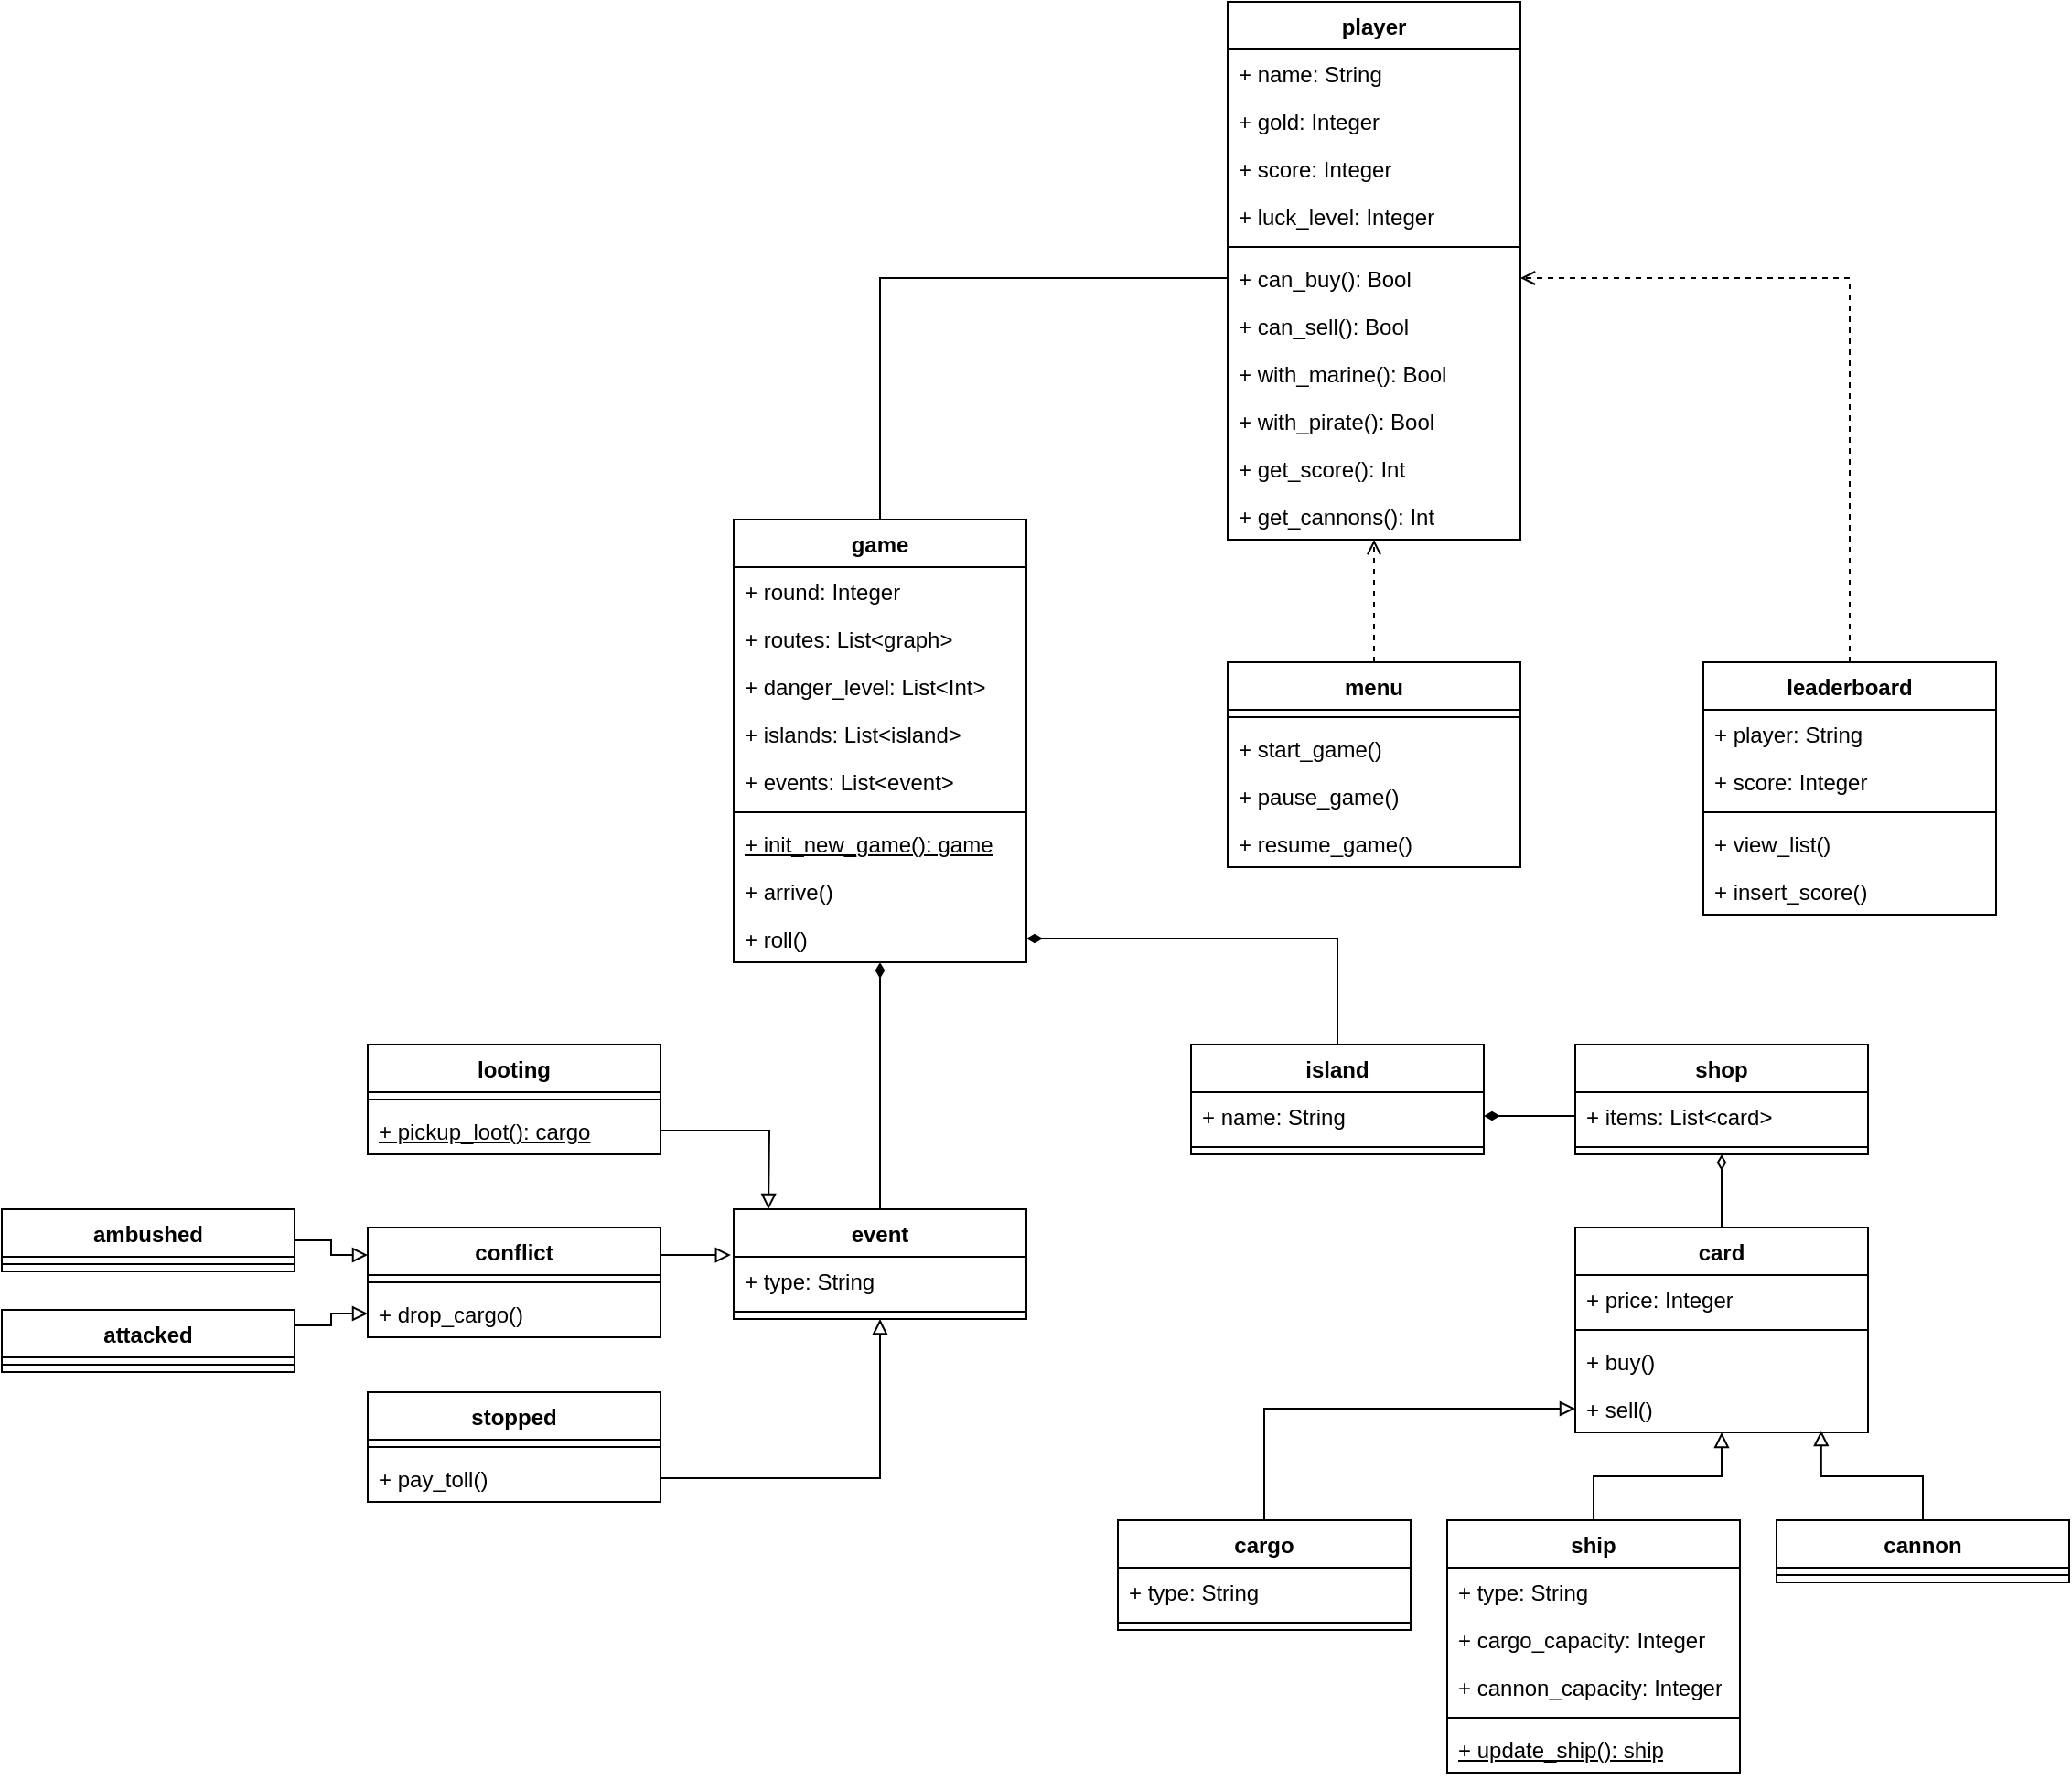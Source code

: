 <mxfile version="25.0.1">
  <diagram name="Seite-1" id="_JC4mflx_k2KL2xiCxkJ">
    <mxGraphModel dx="2555" dy="2091" grid="1" gridSize="10" guides="1" tooltips="1" connect="1" arrows="1" fold="1" page="1" pageScale="1" pageWidth="827" pageHeight="1169" math="0" shadow="0">
      <root>
        <mxCell id="0" />
        <mxCell id="1" parent="0" />
        <mxCell id="mlDTRLfmQTvmE1PuIzb_-2" value="player" style="swimlane;fontStyle=1;align=center;verticalAlign=top;childLayout=stackLayout;horizontal=1;startSize=26;horizontalStack=0;resizeParent=1;resizeParentMax=0;resizeLast=0;collapsible=1;marginBottom=0;whiteSpace=wrap;html=1;" vertex="1" parent="1">
          <mxGeometry x="320" y="-130" width="160" height="294" as="geometry" />
        </mxCell>
        <mxCell id="mlDTRLfmQTvmE1PuIzb_-3" value="+ name: String" style="text;strokeColor=none;fillColor=none;align=left;verticalAlign=top;spacingLeft=4;spacingRight=4;overflow=hidden;rotatable=0;points=[[0,0.5],[1,0.5]];portConstraint=eastwest;whiteSpace=wrap;html=1;" vertex="1" parent="mlDTRLfmQTvmE1PuIzb_-2">
          <mxGeometry y="26" width="160" height="26" as="geometry" />
        </mxCell>
        <mxCell id="mlDTRLfmQTvmE1PuIzb_-16" value="+ gold: Integer" style="text;strokeColor=none;fillColor=none;align=left;verticalAlign=top;spacingLeft=4;spacingRight=4;overflow=hidden;rotatable=0;points=[[0,0.5],[1,0.5]];portConstraint=eastwest;whiteSpace=wrap;html=1;" vertex="1" parent="mlDTRLfmQTvmE1PuIzb_-2">
          <mxGeometry y="52" width="160" height="26" as="geometry" />
        </mxCell>
        <mxCell id="mlDTRLfmQTvmE1PuIzb_-17" value="+ score: Integer" style="text;strokeColor=none;fillColor=none;align=left;verticalAlign=top;spacingLeft=4;spacingRight=4;overflow=hidden;rotatable=0;points=[[0,0.5],[1,0.5]];portConstraint=eastwest;whiteSpace=wrap;html=1;" vertex="1" parent="mlDTRLfmQTvmE1PuIzb_-2">
          <mxGeometry y="78" width="160" height="26" as="geometry" />
        </mxCell>
        <mxCell id="mlDTRLfmQTvmE1PuIzb_-71" value="+ luck_level: Integer" style="text;strokeColor=none;fillColor=none;align=left;verticalAlign=top;spacingLeft=4;spacingRight=4;overflow=hidden;rotatable=0;points=[[0,0.5],[1,0.5]];portConstraint=eastwest;whiteSpace=wrap;html=1;" vertex="1" parent="mlDTRLfmQTvmE1PuIzb_-2">
          <mxGeometry y="104" width="160" height="26" as="geometry" />
        </mxCell>
        <mxCell id="mlDTRLfmQTvmE1PuIzb_-4" value="" style="line;strokeWidth=1;fillColor=none;align=left;verticalAlign=middle;spacingTop=-1;spacingLeft=3;spacingRight=3;rotatable=0;labelPosition=right;points=[];portConstraint=eastwest;strokeColor=inherit;" vertex="1" parent="mlDTRLfmQTvmE1PuIzb_-2">
          <mxGeometry y="130" width="160" height="8" as="geometry" />
        </mxCell>
        <mxCell id="mlDTRLfmQTvmE1PuIzb_-5" value="+ can_buy(): Bool" style="text;strokeColor=none;fillColor=none;align=left;verticalAlign=top;spacingLeft=4;spacingRight=4;overflow=hidden;rotatable=0;points=[[0,0.5],[1,0.5]];portConstraint=eastwest;whiteSpace=wrap;html=1;" vertex="1" parent="mlDTRLfmQTvmE1PuIzb_-2">
          <mxGeometry y="138" width="160" height="26" as="geometry" />
        </mxCell>
        <mxCell id="mlDTRLfmQTvmE1PuIzb_-68" value="+ can_sell(): Bool" style="text;strokeColor=none;fillColor=none;align=left;verticalAlign=top;spacingLeft=4;spacingRight=4;overflow=hidden;rotatable=0;points=[[0,0.5],[1,0.5]];portConstraint=eastwest;whiteSpace=wrap;html=1;" vertex="1" parent="mlDTRLfmQTvmE1PuIzb_-2">
          <mxGeometry y="164" width="160" height="26" as="geometry" />
        </mxCell>
        <mxCell id="mlDTRLfmQTvmE1PuIzb_-69" value="+ with_marine(): Bool" style="text;strokeColor=none;fillColor=none;align=left;verticalAlign=top;spacingLeft=4;spacingRight=4;overflow=hidden;rotatable=0;points=[[0,0.5],[1,0.5]];portConstraint=eastwest;whiteSpace=wrap;html=1;" vertex="1" parent="mlDTRLfmQTvmE1PuIzb_-2">
          <mxGeometry y="190" width="160" height="26" as="geometry" />
        </mxCell>
        <mxCell id="mlDTRLfmQTvmE1PuIzb_-70" value="+ with_pirate(): Bool" style="text;strokeColor=none;fillColor=none;align=left;verticalAlign=top;spacingLeft=4;spacingRight=4;overflow=hidden;rotatable=0;points=[[0,0.5],[1,0.5]];portConstraint=eastwest;whiteSpace=wrap;html=1;" vertex="1" parent="mlDTRLfmQTvmE1PuIzb_-2">
          <mxGeometry y="216" width="160" height="26" as="geometry" />
        </mxCell>
        <mxCell id="mlDTRLfmQTvmE1PuIzb_-115" value="+ get_score(): Int" style="text;strokeColor=none;fillColor=none;align=left;verticalAlign=top;spacingLeft=4;spacingRight=4;overflow=hidden;rotatable=0;points=[[0,0.5],[1,0.5]];portConstraint=eastwest;whiteSpace=wrap;html=1;" vertex="1" parent="mlDTRLfmQTvmE1PuIzb_-2">
          <mxGeometry y="242" width="160" height="26" as="geometry" />
        </mxCell>
        <mxCell id="mlDTRLfmQTvmE1PuIzb_-116" value="+ get_cannons(): Int" style="text;strokeColor=none;fillColor=none;align=left;verticalAlign=top;spacingLeft=4;spacingRight=4;overflow=hidden;rotatable=0;points=[[0,0.5],[1,0.5]];portConstraint=eastwest;whiteSpace=wrap;html=1;" vertex="1" parent="mlDTRLfmQTvmE1PuIzb_-2">
          <mxGeometry y="268" width="160" height="26" as="geometry" />
        </mxCell>
        <mxCell id="mlDTRLfmQTvmE1PuIzb_-6" value="game" style="swimlane;fontStyle=1;align=center;verticalAlign=top;childLayout=stackLayout;horizontal=1;startSize=26;horizontalStack=0;resizeParent=1;resizeParentMax=0;resizeLast=0;collapsible=1;marginBottom=0;whiteSpace=wrap;html=1;" vertex="1" parent="1">
          <mxGeometry x="50" y="153" width="160" height="242" as="geometry" />
        </mxCell>
        <mxCell id="mlDTRLfmQTvmE1PuIzb_-7" value="+ round: Integer" style="text;strokeColor=none;fillColor=none;align=left;verticalAlign=top;spacingLeft=4;spacingRight=4;overflow=hidden;rotatable=0;points=[[0,0.5],[1,0.5]];portConstraint=eastwest;whiteSpace=wrap;html=1;" vertex="1" parent="mlDTRLfmQTvmE1PuIzb_-6">
          <mxGeometry y="26" width="160" height="26" as="geometry" />
        </mxCell>
        <mxCell id="mlDTRLfmQTvmE1PuIzb_-24" value="+ routes: List&amp;lt;graph&amp;gt;" style="text;strokeColor=none;fillColor=none;align=left;verticalAlign=top;spacingLeft=4;spacingRight=4;overflow=hidden;rotatable=0;points=[[0,0.5],[1,0.5]];portConstraint=eastwest;whiteSpace=wrap;html=1;" vertex="1" parent="mlDTRLfmQTvmE1PuIzb_-6">
          <mxGeometry y="52" width="160" height="26" as="geometry" />
        </mxCell>
        <mxCell id="mlDTRLfmQTvmE1PuIzb_-25" value="+ danger_level: List&amp;lt;Int&amp;gt;" style="text;strokeColor=none;fillColor=none;align=left;verticalAlign=top;spacingLeft=4;spacingRight=4;overflow=hidden;rotatable=0;points=[[0,0.5],[1,0.5]];portConstraint=eastwest;whiteSpace=wrap;html=1;" vertex="1" parent="mlDTRLfmQTvmE1PuIzb_-6">
          <mxGeometry y="78" width="160" height="26" as="geometry" />
        </mxCell>
        <mxCell id="mlDTRLfmQTvmE1PuIzb_-26" value="+ islands: List&amp;lt;island&amp;gt;" style="text;strokeColor=none;fillColor=none;align=left;verticalAlign=top;spacingLeft=4;spacingRight=4;overflow=hidden;rotatable=0;points=[[0,0.5],[1,0.5]];portConstraint=eastwest;whiteSpace=wrap;html=1;" vertex="1" parent="mlDTRLfmQTvmE1PuIzb_-6">
          <mxGeometry y="104" width="160" height="26" as="geometry" />
        </mxCell>
        <mxCell id="mlDTRLfmQTvmE1PuIzb_-46" value="+ events: List&amp;lt;event&amp;gt;" style="text;strokeColor=none;fillColor=none;align=left;verticalAlign=top;spacingLeft=4;spacingRight=4;overflow=hidden;rotatable=0;points=[[0,0.5],[1,0.5]];portConstraint=eastwest;whiteSpace=wrap;html=1;" vertex="1" parent="mlDTRLfmQTvmE1PuIzb_-6">
          <mxGeometry y="130" width="160" height="26" as="geometry" />
        </mxCell>
        <mxCell id="mlDTRLfmQTvmE1PuIzb_-8" value="" style="line;strokeWidth=1;fillColor=none;align=left;verticalAlign=middle;spacingTop=-1;spacingLeft=3;spacingRight=3;rotatable=0;labelPosition=right;points=[];portConstraint=eastwest;strokeColor=inherit;" vertex="1" parent="mlDTRLfmQTvmE1PuIzb_-6">
          <mxGeometry y="156" width="160" height="8" as="geometry" />
        </mxCell>
        <mxCell id="mlDTRLfmQTvmE1PuIzb_-9" value="&lt;u&gt;+ init_new_game(): game&lt;/u&gt;" style="text;strokeColor=none;fillColor=none;align=left;verticalAlign=top;spacingLeft=4;spacingRight=4;overflow=hidden;rotatable=0;points=[[0,0.5],[1,0.5]];portConstraint=eastwest;whiteSpace=wrap;html=1;" vertex="1" parent="mlDTRLfmQTvmE1PuIzb_-6">
          <mxGeometry y="164" width="160" height="26" as="geometry" />
        </mxCell>
        <mxCell id="mlDTRLfmQTvmE1PuIzb_-103" value="+ arrive()" style="text;strokeColor=none;fillColor=none;align=left;verticalAlign=top;spacingLeft=4;spacingRight=4;overflow=hidden;rotatable=0;points=[[0,0.5],[1,0.5]];portConstraint=eastwest;whiteSpace=wrap;html=1;" vertex="1" parent="mlDTRLfmQTvmE1PuIzb_-6">
          <mxGeometry y="190" width="160" height="26" as="geometry" />
        </mxCell>
        <mxCell id="mlDTRLfmQTvmE1PuIzb_-114" value="+ roll()" style="text;strokeColor=none;fillColor=none;align=left;verticalAlign=top;spacingLeft=4;spacingRight=4;overflow=hidden;rotatable=0;points=[[0,0.5],[1,0.5]];portConstraint=eastwest;whiteSpace=wrap;html=1;" vertex="1" parent="mlDTRLfmQTvmE1PuIzb_-6">
          <mxGeometry y="216" width="160" height="26" as="geometry" />
        </mxCell>
        <mxCell id="mlDTRLfmQTvmE1PuIzb_-10" value="leaderboard" style="swimlane;fontStyle=1;align=center;verticalAlign=top;childLayout=stackLayout;horizontal=1;startSize=26;horizontalStack=0;resizeParent=1;resizeParentMax=0;resizeLast=0;collapsible=1;marginBottom=0;whiteSpace=wrap;html=1;" vertex="1" parent="1">
          <mxGeometry x="580" y="231" width="160" height="138" as="geometry" />
        </mxCell>
        <mxCell id="mlDTRLfmQTvmE1PuIzb_-11" value="+ player: String" style="text;strokeColor=none;fillColor=none;align=left;verticalAlign=top;spacingLeft=4;spacingRight=4;overflow=hidden;rotatable=0;points=[[0,0.5],[1,0.5]];portConstraint=eastwest;whiteSpace=wrap;html=1;" vertex="1" parent="mlDTRLfmQTvmE1PuIzb_-10">
          <mxGeometry y="26" width="160" height="26" as="geometry" />
        </mxCell>
        <mxCell id="mlDTRLfmQTvmE1PuIzb_-14" value="+ score: Integer" style="text;strokeColor=none;fillColor=none;align=left;verticalAlign=top;spacingLeft=4;spacingRight=4;overflow=hidden;rotatable=0;points=[[0,0.5],[1,0.5]];portConstraint=eastwest;whiteSpace=wrap;html=1;" vertex="1" parent="mlDTRLfmQTvmE1PuIzb_-10">
          <mxGeometry y="52" width="160" height="26" as="geometry" />
        </mxCell>
        <mxCell id="mlDTRLfmQTvmE1PuIzb_-12" value="" style="line;strokeWidth=1;fillColor=none;align=left;verticalAlign=middle;spacingTop=-1;spacingLeft=3;spacingRight=3;rotatable=0;labelPosition=right;points=[];portConstraint=eastwest;strokeColor=inherit;" vertex="1" parent="mlDTRLfmQTvmE1PuIzb_-10">
          <mxGeometry y="78" width="160" height="8" as="geometry" />
        </mxCell>
        <mxCell id="mlDTRLfmQTvmE1PuIzb_-13" value="+ view_list()" style="text;strokeColor=none;fillColor=none;align=left;verticalAlign=top;spacingLeft=4;spacingRight=4;overflow=hidden;rotatable=0;points=[[0,0.5],[1,0.5]];portConstraint=eastwest;whiteSpace=wrap;html=1;" vertex="1" parent="mlDTRLfmQTvmE1PuIzb_-10">
          <mxGeometry y="86" width="160" height="26" as="geometry" />
        </mxCell>
        <mxCell id="mlDTRLfmQTvmE1PuIzb_-15" value="+ insert_score()" style="text;strokeColor=none;fillColor=none;align=left;verticalAlign=top;spacingLeft=4;spacingRight=4;overflow=hidden;rotatable=0;points=[[0,0.5],[1,0.5]];portConstraint=eastwest;whiteSpace=wrap;html=1;" vertex="1" parent="mlDTRLfmQTvmE1PuIzb_-10">
          <mxGeometry y="112" width="160" height="26" as="geometry" />
        </mxCell>
        <mxCell id="mlDTRLfmQTvmE1PuIzb_-45" style="edgeStyle=orthogonalEdgeStyle;rounded=0;orthogonalLoop=1;jettySize=auto;html=1;exitX=0.5;exitY=0;exitDx=0;exitDy=0;dashed=1;endArrow=open;endFill=0;" edge="1" parent="1" source="mlDTRLfmQTvmE1PuIzb_-18" target="mlDTRLfmQTvmE1PuIzb_-2">
          <mxGeometry relative="1" as="geometry" />
        </mxCell>
        <mxCell id="mlDTRLfmQTvmE1PuIzb_-18" value="menu" style="swimlane;fontStyle=1;align=center;verticalAlign=top;childLayout=stackLayout;horizontal=1;startSize=26;horizontalStack=0;resizeParent=1;resizeParentMax=0;resizeLast=0;collapsible=1;marginBottom=0;whiteSpace=wrap;html=1;" vertex="1" parent="1">
          <mxGeometry x="320" y="231" width="160" height="112" as="geometry" />
        </mxCell>
        <mxCell id="mlDTRLfmQTvmE1PuIzb_-20" value="" style="line;strokeWidth=1;fillColor=none;align=left;verticalAlign=middle;spacingTop=-1;spacingLeft=3;spacingRight=3;rotatable=0;labelPosition=right;points=[];portConstraint=eastwest;strokeColor=inherit;" vertex="1" parent="mlDTRLfmQTvmE1PuIzb_-18">
          <mxGeometry y="26" width="160" height="8" as="geometry" />
        </mxCell>
        <mxCell id="mlDTRLfmQTvmE1PuIzb_-21" value="+ start_game()" style="text;strokeColor=none;fillColor=none;align=left;verticalAlign=top;spacingLeft=4;spacingRight=4;overflow=hidden;rotatable=0;points=[[0,0.5],[1,0.5]];portConstraint=eastwest;whiteSpace=wrap;html=1;" vertex="1" parent="mlDTRLfmQTvmE1PuIzb_-18">
          <mxGeometry y="34" width="160" height="26" as="geometry" />
        </mxCell>
        <mxCell id="mlDTRLfmQTvmE1PuIzb_-22" value="+ pause_game()" style="text;strokeColor=none;fillColor=none;align=left;verticalAlign=top;spacingLeft=4;spacingRight=4;overflow=hidden;rotatable=0;points=[[0,0.5],[1,0.5]];portConstraint=eastwest;whiteSpace=wrap;html=1;" vertex="1" parent="mlDTRLfmQTvmE1PuIzb_-18">
          <mxGeometry y="60" width="160" height="26" as="geometry" />
        </mxCell>
        <mxCell id="mlDTRLfmQTvmE1PuIzb_-23" value="+ resume_game()" style="text;strokeColor=none;fillColor=none;align=left;verticalAlign=top;spacingLeft=4;spacingRight=4;overflow=hidden;rotatable=0;points=[[0,0.5],[1,0.5]];portConstraint=eastwest;whiteSpace=wrap;html=1;" vertex="1" parent="mlDTRLfmQTvmE1PuIzb_-18">
          <mxGeometry y="86" width="160" height="26" as="geometry" />
        </mxCell>
        <mxCell id="mlDTRLfmQTvmE1PuIzb_-113" style="edgeStyle=orthogonalEdgeStyle;rounded=0;orthogonalLoop=1;jettySize=auto;html=1;exitX=0.5;exitY=0;exitDx=0;exitDy=0;endArrow=diamondThin;endFill=1;" edge="1" parent="1" source="mlDTRLfmQTvmE1PuIzb_-27" target="mlDTRLfmQTvmE1PuIzb_-6">
          <mxGeometry relative="1" as="geometry" />
        </mxCell>
        <mxCell id="mlDTRLfmQTvmE1PuIzb_-27" value="event" style="swimlane;fontStyle=1;align=center;verticalAlign=top;childLayout=stackLayout;horizontal=1;startSize=26;horizontalStack=0;resizeParent=1;resizeParentMax=0;resizeLast=0;collapsible=1;marginBottom=0;whiteSpace=wrap;html=1;" vertex="1" parent="1">
          <mxGeometry x="50" y="530" width="160" height="60" as="geometry" />
        </mxCell>
        <mxCell id="mlDTRLfmQTvmE1PuIzb_-28" value="+ type: String" style="text;strokeColor=none;fillColor=none;align=left;verticalAlign=top;spacingLeft=4;spacingRight=4;overflow=hidden;rotatable=0;points=[[0,0.5],[1,0.5]];portConstraint=eastwest;whiteSpace=wrap;html=1;" vertex="1" parent="mlDTRLfmQTvmE1PuIzb_-27">
          <mxGeometry y="26" width="160" height="26" as="geometry" />
        </mxCell>
        <mxCell id="mlDTRLfmQTvmE1PuIzb_-29" value="" style="line;strokeWidth=1;fillColor=none;align=left;verticalAlign=middle;spacingTop=-1;spacingLeft=3;spacingRight=3;rotatable=0;labelPosition=right;points=[];portConstraint=eastwest;strokeColor=inherit;" vertex="1" parent="mlDTRLfmQTvmE1PuIzb_-27">
          <mxGeometry y="52" width="160" height="8" as="geometry" />
        </mxCell>
        <mxCell id="mlDTRLfmQTvmE1PuIzb_-117" style="edgeStyle=orthogonalEdgeStyle;rounded=0;orthogonalLoop=1;jettySize=auto;html=1;exitX=0.5;exitY=0;exitDx=0;exitDy=0;entryX=1;entryY=0.5;entryDx=0;entryDy=0;endArrow=diamondThin;endFill=1;" edge="1" parent="1" source="mlDTRLfmQTvmE1PuIzb_-31" target="mlDTRLfmQTvmE1PuIzb_-114">
          <mxGeometry relative="1" as="geometry" />
        </mxCell>
        <mxCell id="mlDTRLfmQTvmE1PuIzb_-31" value="island" style="swimlane;fontStyle=1;align=center;verticalAlign=top;childLayout=stackLayout;horizontal=1;startSize=26;horizontalStack=0;resizeParent=1;resizeParentMax=0;resizeLast=0;collapsible=1;marginBottom=0;whiteSpace=wrap;html=1;" vertex="1" parent="1">
          <mxGeometry x="300" y="440" width="160" height="60" as="geometry" />
        </mxCell>
        <mxCell id="mlDTRLfmQTvmE1PuIzb_-32" value="+ name: String" style="text;strokeColor=none;fillColor=none;align=left;verticalAlign=top;spacingLeft=4;spacingRight=4;overflow=hidden;rotatable=0;points=[[0,0.5],[1,0.5]];portConstraint=eastwest;whiteSpace=wrap;html=1;" vertex="1" parent="mlDTRLfmQTvmE1PuIzb_-31">
          <mxGeometry y="26" width="160" height="26" as="geometry" />
        </mxCell>
        <mxCell id="mlDTRLfmQTvmE1PuIzb_-33" value="" style="line;strokeWidth=1;fillColor=none;align=left;verticalAlign=middle;spacingTop=-1;spacingLeft=3;spacingRight=3;rotatable=0;labelPosition=right;points=[];portConstraint=eastwest;strokeColor=inherit;" vertex="1" parent="mlDTRLfmQTvmE1PuIzb_-31">
          <mxGeometry y="52" width="160" height="8" as="geometry" />
        </mxCell>
        <mxCell id="mlDTRLfmQTvmE1PuIzb_-72" style="edgeStyle=orthogonalEdgeStyle;rounded=0;orthogonalLoop=1;jettySize=auto;html=1;exitX=0.5;exitY=0;exitDx=0;exitDy=0;entryX=0.5;entryY=1;entryDx=0;entryDy=0;endArrow=diamondThin;endFill=0;" edge="1" parent="1" source="mlDTRLfmQTvmE1PuIzb_-47" target="mlDTRLfmQTvmE1PuIzb_-35">
          <mxGeometry relative="1" as="geometry" />
        </mxCell>
        <mxCell id="mlDTRLfmQTvmE1PuIzb_-35" value="shop" style="swimlane;fontStyle=1;align=center;verticalAlign=top;childLayout=stackLayout;horizontal=1;startSize=26;horizontalStack=0;resizeParent=1;resizeParentMax=0;resizeLast=0;collapsible=1;marginBottom=0;whiteSpace=wrap;html=1;" vertex="1" parent="1">
          <mxGeometry x="510" y="440" width="160" height="60" as="geometry" />
        </mxCell>
        <mxCell id="mlDTRLfmQTvmE1PuIzb_-36" value="+ items: List&amp;lt;card&amp;gt;" style="text;strokeColor=none;fillColor=none;align=left;verticalAlign=top;spacingLeft=4;spacingRight=4;overflow=hidden;rotatable=0;points=[[0,0.5],[1,0.5]];portConstraint=eastwest;whiteSpace=wrap;html=1;" vertex="1" parent="mlDTRLfmQTvmE1PuIzb_-35">
          <mxGeometry y="26" width="160" height="26" as="geometry" />
        </mxCell>
        <mxCell id="mlDTRLfmQTvmE1PuIzb_-37" value="" style="line;strokeWidth=1;fillColor=none;align=left;verticalAlign=middle;spacingTop=-1;spacingLeft=3;spacingRight=3;rotatable=0;labelPosition=right;points=[];portConstraint=eastwest;strokeColor=inherit;" vertex="1" parent="mlDTRLfmQTvmE1PuIzb_-35">
          <mxGeometry y="52" width="160" height="8" as="geometry" />
        </mxCell>
        <mxCell id="mlDTRLfmQTvmE1PuIzb_-43" style="edgeStyle=orthogonalEdgeStyle;rounded=0;orthogonalLoop=1;jettySize=auto;html=1;exitX=0;exitY=0.5;exitDx=0;exitDy=0;entryX=0.5;entryY=0;entryDx=0;entryDy=0;endArrow=none;endFill=0;" edge="1" parent="1" source="mlDTRLfmQTvmE1PuIzb_-5" target="mlDTRLfmQTvmE1PuIzb_-6">
          <mxGeometry relative="1" as="geometry" />
        </mxCell>
        <mxCell id="mlDTRLfmQTvmE1PuIzb_-44" style="edgeStyle=orthogonalEdgeStyle;rounded=0;orthogonalLoop=1;jettySize=auto;html=1;exitX=0.5;exitY=0;exitDx=0;exitDy=0;entryX=1;entryY=0.5;entryDx=0;entryDy=0;dashed=1;endArrow=open;endFill=0;" edge="1" parent="1" source="mlDTRLfmQTvmE1PuIzb_-10" target="mlDTRLfmQTvmE1PuIzb_-5">
          <mxGeometry relative="1" as="geometry" />
        </mxCell>
        <mxCell id="mlDTRLfmQTvmE1PuIzb_-47" value="card" style="swimlane;fontStyle=1;align=center;verticalAlign=top;childLayout=stackLayout;horizontal=1;startSize=26;horizontalStack=0;resizeParent=1;resizeParentMax=0;resizeLast=0;collapsible=1;marginBottom=0;whiteSpace=wrap;html=1;" vertex="1" parent="1">
          <mxGeometry x="510" y="540" width="160" height="112" as="geometry" />
        </mxCell>
        <mxCell id="mlDTRLfmQTvmE1PuIzb_-53" value="+ price: Integer" style="text;strokeColor=none;fillColor=none;align=left;verticalAlign=top;spacingLeft=4;spacingRight=4;overflow=hidden;rotatable=0;points=[[0,0.5],[1,0.5]];portConstraint=eastwest;whiteSpace=wrap;html=1;" vertex="1" parent="mlDTRLfmQTvmE1PuIzb_-47">
          <mxGeometry y="26" width="160" height="26" as="geometry" />
        </mxCell>
        <mxCell id="mlDTRLfmQTvmE1PuIzb_-49" value="" style="line;strokeWidth=1;fillColor=none;align=left;verticalAlign=middle;spacingTop=-1;spacingLeft=3;spacingRight=3;rotatable=0;labelPosition=right;points=[];portConstraint=eastwest;strokeColor=inherit;" vertex="1" parent="mlDTRLfmQTvmE1PuIzb_-47">
          <mxGeometry y="52" width="160" height="8" as="geometry" />
        </mxCell>
        <mxCell id="mlDTRLfmQTvmE1PuIzb_-50" value="+ buy()" style="text;strokeColor=none;fillColor=none;align=left;verticalAlign=top;spacingLeft=4;spacingRight=4;overflow=hidden;rotatable=0;points=[[0,0.5],[1,0.5]];portConstraint=eastwest;whiteSpace=wrap;html=1;" vertex="1" parent="mlDTRLfmQTvmE1PuIzb_-47">
          <mxGeometry y="60" width="160" height="26" as="geometry" />
        </mxCell>
        <mxCell id="mlDTRLfmQTvmE1PuIzb_-51" value="+ sell()" style="text;strokeColor=none;fillColor=none;align=left;verticalAlign=top;spacingLeft=4;spacingRight=4;overflow=hidden;rotatable=0;points=[[0,0.5],[1,0.5]];portConstraint=eastwest;whiteSpace=wrap;html=1;" vertex="1" parent="mlDTRLfmQTvmE1PuIzb_-47">
          <mxGeometry y="86" width="160" height="26" as="geometry" />
        </mxCell>
        <mxCell id="mlDTRLfmQTvmE1PuIzb_-107" style="edgeStyle=orthogonalEdgeStyle;rounded=0;orthogonalLoop=1;jettySize=auto;html=1;exitX=0.5;exitY=0;exitDx=0;exitDy=0;entryX=0;entryY=0.5;entryDx=0;entryDy=0;endArrow=block;endFill=0;" edge="1" parent="1" source="mlDTRLfmQTvmE1PuIzb_-54" target="mlDTRLfmQTvmE1PuIzb_-51">
          <mxGeometry relative="1" as="geometry" />
        </mxCell>
        <mxCell id="mlDTRLfmQTvmE1PuIzb_-54" value="cargo" style="swimlane;fontStyle=1;align=center;verticalAlign=top;childLayout=stackLayout;horizontal=1;startSize=26;horizontalStack=0;resizeParent=1;resizeParentMax=0;resizeLast=0;collapsible=1;marginBottom=0;whiteSpace=wrap;html=1;" vertex="1" parent="1">
          <mxGeometry x="260" y="700" width="160" height="60" as="geometry" />
        </mxCell>
        <mxCell id="mlDTRLfmQTvmE1PuIzb_-55" value="+ type: String" style="text;strokeColor=none;fillColor=none;align=left;verticalAlign=top;spacingLeft=4;spacingRight=4;overflow=hidden;rotatable=0;points=[[0,0.5],[1,0.5]];portConstraint=eastwest;whiteSpace=wrap;html=1;" vertex="1" parent="mlDTRLfmQTvmE1PuIzb_-54">
          <mxGeometry y="26" width="160" height="26" as="geometry" />
        </mxCell>
        <mxCell id="mlDTRLfmQTvmE1PuIzb_-56" value="" style="line;strokeWidth=1;fillColor=none;align=left;verticalAlign=middle;spacingTop=-1;spacingLeft=3;spacingRight=3;rotatable=0;labelPosition=right;points=[];portConstraint=eastwest;strokeColor=inherit;" vertex="1" parent="mlDTRLfmQTvmE1PuIzb_-54">
          <mxGeometry y="52" width="160" height="8" as="geometry" />
        </mxCell>
        <mxCell id="mlDTRLfmQTvmE1PuIzb_-74" style="edgeStyle=orthogonalEdgeStyle;rounded=0;orthogonalLoop=1;jettySize=auto;html=1;exitX=0.5;exitY=0;exitDx=0;exitDy=0;endArrow=block;endFill=0;" edge="1" parent="1" source="mlDTRLfmQTvmE1PuIzb_-58" target="mlDTRLfmQTvmE1PuIzb_-47">
          <mxGeometry relative="1" as="geometry" />
        </mxCell>
        <mxCell id="mlDTRLfmQTvmE1PuIzb_-58" value="ship" style="swimlane;fontStyle=1;align=center;verticalAlign=top;childLayout=stackLayout;horizontal=1;startSize=26;horizontalStack=0;resizeParent=1;resizeParentMax=0;resizeLast=0;collapsible=1;marginBottom=0;whiteSpace=wrap;html=1;" vertex="1" parent="1">
          <mxGeometry x="440" y="700" width="160" height="138" as="geometry" />
        </mxCell>
        <mxCell id="mlDTRLfmQTvmE1PuIzb_-59" value="+ type: String" style="text;strokeColor=none;fillColor=none;align=left;verticalAlign=top;spacingLeft=4;spacingRight=4;overflow=hidden;rotatable=0;points=[[0,0.5],[1,0.5]];portConstraint=eastwest;whiteSpace=wrap;html=1;" vertex="1" parent="mlDTRLfmQTvmE1PuIzb_-58">
          <mxGeometry y="26" width="160" height="26" as="geometry" />
        </mxCell>
        <mxCell id="mlDTRLfmQTvmE1PuIzb_-67" value="+ cargo_capacity: Integer" style="text;strokeColor=none;fillColor=none;align=left;verticalAlign=top;spacingLeft=4;spacingRight=4;overflow=hidden;rotatable=0;points=[[0,0.5],[1,0.5]];portConstraint=eastwest;whiteSpace=wrap;html=1;" vertex="1" parent="mlDTRLfmQTvmE1PuIzb_-58">
          <mxGeometry y="52" width="160" height="26" as="geometry" />
        </mxCell>
        <mxCell id="mlDTRLfmQTvmE1PuIzb_-66" value="+ cannon_capacity: Integer" style="text;strokeColor=none;fillColor=none;align=left;verticalAlign=top;spacingLeft=4;spacingRight=4;overflow=hidden;rotatable=0;points=[[0,0.5],[1,0.5]];portConstraint=eastwest;whiteSpace=wrap;html=1;" vertex="1" parent="mlDTRLfmQTvmE1PuIzb_-58">
          <mxGeometry y="78" width="160" height="26" as="geometry" />
        </mxCell>
        <mxCell id="mlDTRLfmQTvmE1PuIzb_-60" value="" style="line;strokeWidth=1;fillColor=none;align=left;verticalAlign=middle;spacingTop=-1;spacingLeft=3;spacingRight=3;rotatable=0;labelPosition=right;points=[];portConstraint=eastwest;strokeColor=inherit;" vertex="1" parent="mlDTRLfmQTvmE1PuIzb_-58">
          <mxGeometry y="104" width="160" height="8" as="geometry" />
        </mxCell>
        <mxCell id="mlDTRLfmQTvmE1PuIzb_-61" value="&lt;u&gt;+ update_ship(): ship&lt;/u&gt;" style="text;strokeColor=none;fillColor=none;align=left;verticalAlign=top;spacingLeft=4;spacingRight=4;overflow=hidden;rotatable=0;points=[[0,0.5],[1,0.5]];portConstraint=eastwest;whiteSpace=wrap;html=1;" vertex="1" parent="mlDTRLfmQTvmE1PuIzb_-58">
          <mxGeometry y="112" width="160" height="26" as="geometry" />
        </mxCell>
        <mxCell id="mlDTRLfmQTvmE1PuIzb_-62" value="cannon" style="swimlane;fontStyle=1;align=center;verticalAlign=top;childLayout=stackLayout;horizontal=1;startSize=26;horizontalStack=0;resizeParent=1;resizeParentMax=0;resizeLast=0;collapsible=1;marginBottom=0;whiteSpace=wrap;html=1;" vertex="1" parent="1">
          <mxGeometry x="620" y="700" width="160" height="34" as="geometry" />
        </mxCell>
        <mxCell id="mlDTRLfmQTvmE1PuIzb_-64" value="" style="line;strokeWidth=1;fillColor=none;align=left;verticalAlign=middle;spacingTop=-1;spacingLeft=3;spacingRight=3;rotatable=0;labelPosition=right;points=[];portConstraint=eastwest;strokeColor=inherit;" vertex="1" parent="mlDTRLfmQTvmE1PuIzb_-62">
          <mxGeometry y="26" width="160" height="8" as="geometry" />
        </mxCell>
        <mxCell id="mlDTRLfmQTvmE1PuIzb_-118" style="edgeStyle=orthogonalEdgeStyle;rounded=0;orthogonalLoop=1;jettySize=auto;html=1;exitX=1;exitY=0.25;exitDx=0;exitDy=0;entryX=0;entryY=0.5;entryDx=0;entryDy=0;endArrow=block;endFill=0;" edge="1" parent="1" source="mlDTRLfmQTvmE1PuIzb_-76" target="mlDTRLfmQTvmE1PuIzb_-95">
          <mxGeometry relative="1" as="geometry" />
        </mxCell>
        <mxCell id="mlDTRLfmQTvmE1PuIzb_-76" value="attacked" style="swimlane;fontStyle=1;align=center;verticalAlign=top;childLayout=stackLayout;horizontal=1;startSize=26;horizontalStack=0;resizeParent=1;resizeParentMax=0;resizeLast=0;collapsible=1;marginBottom=0;whiteSpace=wrap;html=1;" vertex="1" parent="1">
          <mxGeometry x="-350" y="585" width="160" height="34" as="geometry" />
        </mxCell>
        <mxCell id="mlDTRLfmQTvmE1PuIzb_-78" value="" style="line;strokeWidth=1;fillColor=none;align=left;verticalAlign=middle;spacingTop=-1;spacingLeft=3;spacingRight=3;rotatable=0;labelPosition=right;points=[];portConstraint=eastwest;strokeColor=inherit;" vertex="1" parent="mlDTRLfmQTvmE1PuIzb_-76">
          <mxGeometry y="26" width="160" height="8" as="geometry" />
        </mxCell>
        <mxCell id="mlDTRLfmQTvmE1PuIzb_-80" value="stopped" style="swimlane;fontStyle=1;align=center;verticalAlign=top;childLayout=stackLayout;horizontal=1;startSize=26;horizontalStack=0;resizeParent=1;resizeParentMax=0;resizeLast=0;collapsible=1;marginBottom=0;whiteSpace=wrap;html=1;" vertex="1" parent="1">
          <mxGeometry x="-150" y="630" width="160" height="60" as="geometry" />
        </mxCell>
        <mxCell id="mlDTRLfmQTvmE1PuIzb_-82" value="" style="line;strokeWidth=1;fillColor=none;align=left;verticalAlign=middle;spacingTop=-1;spacingLeft=3;spacingRight=3;rotatable=0;labelPosition=right;points=[];portConstraint=eastwest;strokeColor=inherit;" vertex="1" parent="mlDTRLfmQTvmE1PuIzb_-80">
          <mxGeometry y="26" width="160" height="8" as="geometry" />
        </mxCell>
        <mxCell id="mlDTRLfmQTvmE1PuIzb_-83" value="+ pay_toll()" style="text;strokeColor=none;fillColor=none;align=left;verticalAlign=top;spacingLeft=4;spacingRight=4;overflow=hidden;rotatable=0;points=[[0,0.5],[1,0.5]];portConstraint=eastwest;whiteSpace=wrap;html=1;" vertex="1" parent="mlDTRLfmQTvmE1PuIzb_-80">
          <mxGeometry y="34" width="160" height="26" as="geometry" />
        </mxCell>
        <mxCell id="mlDTRLfmQTvmE1PuIzb_-108" style="edgeStyle=orthogonalEdgeStyle;rounded=0;orthogonalLoop=1;jettySize=auto;html=1;exitX=1;exitY=0.5;exitDx=0;exitDy=0;entryX=0;entryY=0.25;entryDx=0;entryDy=0;endArrow=block;endFill=0;" edge="1" parent="1" source="mlDTRLfmQTvmE1PuIzb_-84" target="mlDTRLfmQTvmE1PuIzb_-92">
          <mxGeometry relative="1" as="geometry" />
        </mxCell>
        <mxCell id="mlDTRLfmQTvmE1PuIzb_-84" value="ambushed" style="swimlane;fontStyle=1;align=center;verticalAlign=top;childLayout=stackLayout;horizontal=1;startSize=26;horizontalStack=0;resizeParent=1;resizeParentMax=0;resizeLast=0;collapsible=1;marginBottom=0;whiteSpace=wrap;html=1;" vertex="1" parent="1">
          <mxGeometry x="-350" y="530" width="160" height="34" as="geometry" />
        </mxCell>
        <mxCell id="mlDTRLfmQTvmE1PuIzb_-86" value="" style="line;strokeWidth=1;fillColor=none;align=left;verticalAlign=middle;spacingTop=-1;spacingLeft=3;spacingRight=3;rotatable=0;labelPosition=right;points=[];portConstraint=eastwest;strokeColor=inherit;" vertex="1" parent="mlDTRLfmQTvmE1PuIzb_-84">
          <mxGeometry y="26" width="160" height="8" as="geometry" />
        </mxCell>
        <mxCell id="mlDTRLfmQTvmE1PuIzb_-88" value="looting" style="swimlane;fontStyle=1;align=center;verticalAlign=top;childLayout=stackLayout;horizontal=1;startSize=26;horizontalStack=0;resizeParent=1;resizeParentMax=0;resizeLast=0;collapsible=1;marginBottom=0;whiteSpace=wrap;html=1;" vertex="1" parent="1">
          <mxGeometry x="-150" y="440" width="160" height="60" as="geometry" />
        </mxCell>
        <mxCell id="mlDTRLfmQTvmE1PuIzb_-90" value="" style="line;strokeWidth=1;fillColor=none;align=left;verticalAlign=middle;spacingTop=-1;spacingLeft=3;spacingRight=3;rotatable=0;labelPosition=right;points=[];portConstraint=eastwest;strokeColor=inherit;" vertex="1" parent="mlDTRLfmQTvmE1PuIzb_-88">
          <mxGeometry y="26" width="160" height="8" as="geometry" />
        </mxCell>
        <mxCell id="mlDTRLfmQTvmE1PuIzb_-91" value="&lt;u&gt;+ pickup_loot(): cargo&lt;/u&gt;" style="text;strokeColor=none;fillColor=none;align=left;verticalAlign=top;spacingLeft=4;spacingRight=4;overflow=hidden;rotatable=0;points=[[0,0.5],[1,0.5]];portConstraint=eastwest;whiteSpace=wrap;html=1;" vertex="1" parent="mlDTRLfmQTvmE1PuIzb_-88">
          <mxGeometry y="34" width="160" height="26" as="geometry" />
        </mxCell>
        <mxCell id="mlDTRLfmQTvmE1PuIzb_-92" value="conflict" style="swimlane;fontStyle=1;align=center;verticalAlign=top;childLayout=stackLayout;horizontal=1;startSize=26;horizontalStack=0;resizeParent=1;resizeParentMax=0;resizeLast=0;collapsible=1;marginBottom=0;whiteSpace=wrap;html=1;" vertex="1" parent="1">
          <mxGeometry x="-150" y="540" width="160" height="60" as="geometry" />
        </mxCell>
        <mxCell id="mlDTRLfmQTvmE1PuIzb_-94" value="" style="line;strokeWidth=1;fillColor=none;align=left;verticalAlign=middle;spacingTop=-1;spacingLeft=3;spacingRight=3;rotatable=0;labelPosition=right;points=[];portConstraint=eastwest;strokeColor=inherit;" vertex="1" parent="mlDTRLfmQTvmE1PuIzb_-92">
          <mxGeometry y="26" width="160" height="8" as="geometry" />
        </mxCell>
        <mxCell id="mlDTRLfmQTvmE1PuIzb_-95" value="+ drop_cargo()" style="text;strokeColor=none;fillColor=none;align=left;verticalAlign=top;spacingLeft=4;spacingRight=4;overflow=hidden;rotatable=0;points=[[0,0.5],[1,0.5]];portConstraint=eastwest;whiteSpace=wrap;html=1;" vertex="1" parent="mlDTRLfmQTvmE1PuIzb_-92">
          <mxGeometry y="34" width="160" height="26" as="geometry" />
        </mxCell>
        <mxCell id="mlDTRLfmQTvmE1PuIzb_-104" style="edgeStyle=orthogonalEdgeStyle;rounded=0;orthogonalLoop=1;jettySize=auto;html=1;exitX=0.5;exitY=0;exitDx=0;exitDy=0;entryX=0.84;entryY=0.962;entryDx=0;entryDy=0;entryPerimeter=0;endArrow=block;endFill=0;" edge="1" parent="1" source="mlDTRLfmQTvmE1PuIzb_-62" target="mlDTRLfmQTvmE1PuIzb_-51">
          <mxGeometry relative="1" as="geometry" />
        </mxCell>
        <mxCell id="mlDTRLfmQTvmE1PuIzb_-110" style="edgeStyle=orthogonalEdgeStyle;rounded=0;orthogonalLoop=1;jettySize=auto;html=1;exitX=1;exitY=0.5;exitDx=0;exitDy=0;entryX=0.5;entryY=1;entryDx=0;entryDy=0;endArrow=block;endFill=0;" edge="1" parent="1" source="mlDTRLfmQTvmE1PuIzb_-83" target="mlDTRLfmQTvmE1PuIzb_-27">
          <mxGeometry relative="1" as="geometry" />
        </mxCell>
        <mxCell id="mlDTRLfmQTvmE1PuIzb_-111" style="edgeStyle=orthogonalEdgeStyle;rounded=0;orthogonalLoop=1;jettySize=auto;html=1;exitX=1;exitY=0.25;exitDx=0;exitDy=0;entryX=-0.01;entryY=-0.038;entryDx=0;entryDy=0;entryPerimeter=0;endArrow=block;endFill=0;" edge="1" parent="1" source="mlDTRLfmQTvmE1PuIzb_-92" target="mlDTRLfmQTvmE1PuIzb_-28">
          <mxGeometry relative="1" as="geometry" />
        </mxCell>
        <mxCell id="mlDTRLfmQTvmE1PuIzb_-112" style="edgeStyle=orthogonalEdgeStyle;rounded=0;orthogonalLoop=1;jettySize=auto;html=1;exitX=1;exitY=0.5;exitDx=0;exitDy=0;endArrow=block;endFill=0;" edge="1" parent="1" source="mlDTRLfmQTvmE1PuIzb_-91">
          <mxGeometry relative="1" as="geometry">
            <mxPoint x="69" y="530" as="targetPoint" />
          </mxGeometry>
        </mxCell>
        <mxCell id="mlDTRLfmQTvmE1PuIzb_-106" style="edgeStyle=orthogonalEdgeStyle;rounded=0;orthogonalLoop=1;jettySize=auto;html=1;exitX=0;exitY=0.5;exitDx=0;exitDy=0;entryX=1;entryY=0.5;entryDx=0;entryDy=0;endArrow=diamondThin;endFill=1;" edge="1" parent="1" source="mlDTRLfmQTvmE1PuIzb_-36" target="mlDTRLfmQTvmE1PuIzb_-32">
          <mxGeometry relative="1" as="geometry" />
        </mxCell>
      </root>
    </mxGraphModel>
  </diagram>
</mxfile>
